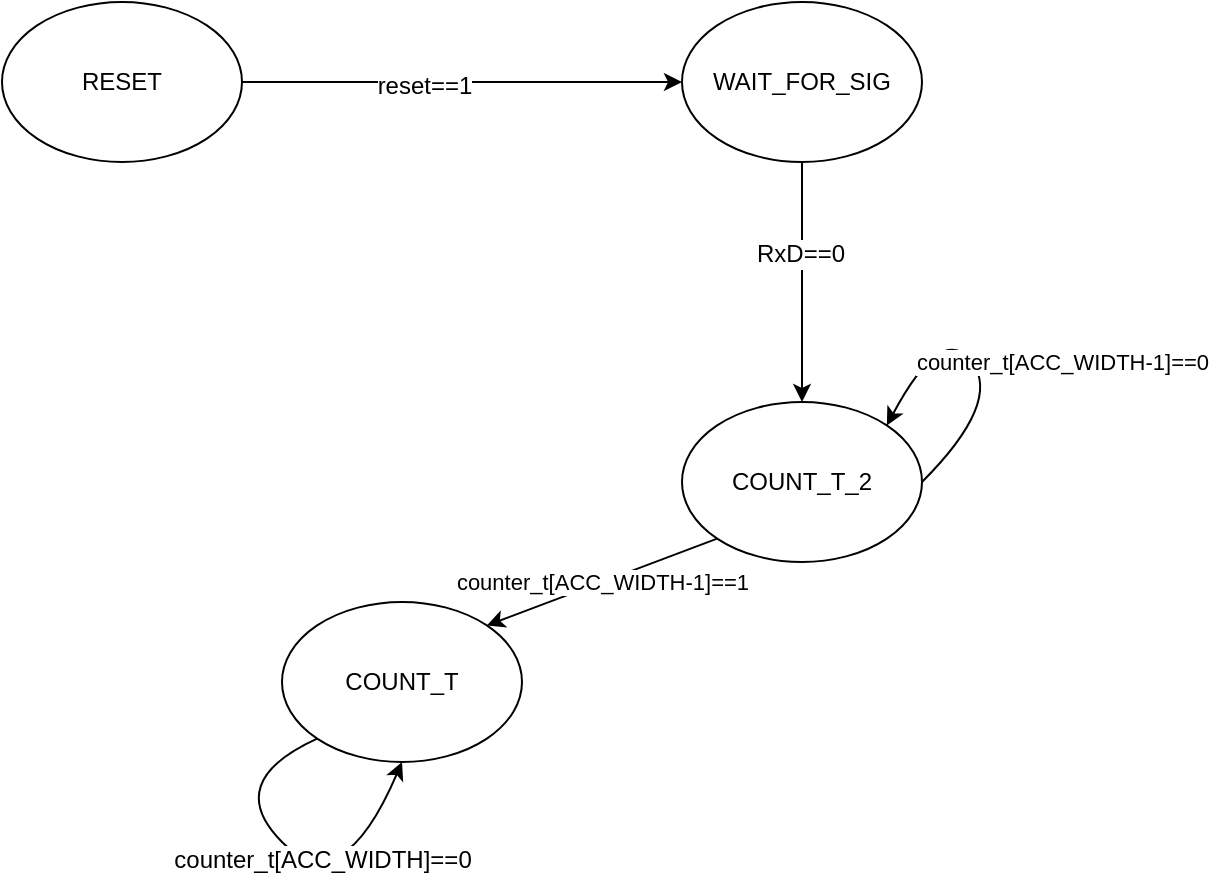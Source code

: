 <mxfile version="12.9.3" type="device"><diagram id="dxCuUIly_aEtSSSKY8Ph" name="Page-1"><mxGraphModel dx="434" dy="386" grid="1" gridSize="10" guides="1" tooltips="1" connect="1" arrows="1" fold="1" page="1" pageScale="1" pageWidth="850" pageHeight="1100" math="1" shadow="0"><root><mxCell id="0"/><mxCell id="1" parent="0"/><mxCell id="ZWDYH7MKOvo6sV76cVjf-1" value="RESET" style="ellipse;whiteSpace=wrap;html=1;" parent="1" vertex="1"><mxGeometry x="120" y="200" width="120" height="80" as="geometry"/></mxCell><mxCell id="ZWDYH7MKOvo6sV76cVjf-5" value="WAIT_FOR_SIG" style="ellipse;whiteSpace=wrap;html=1;" parent="1" vertex="1"><mxGeometry x="460" y="200" width="120" height="80" as="geometry"/></mxCell><mxCell id="ZWDYH7MKOvo6sV76cVjf-6" value="COUNT_T_2" style="ellipse;whiteSpace=wrap;html=1;" parent="1" vertex="1"><mxGeometry x="460" y="400" width="120" height="80" as="geometry"/></mxCell><mxCell id="ZWDYH7MKOvo6sV76cVjf-7" value="COUNT_T" style="ellipse;whiteSpace=wrap;html=1;" parent="1" vertex="1"><mxGeometry x="260" y="500" width="120" height="80" as="geometry"/></mxCell><mxCell id="ZWDYH7MKOvo6sV76cVjf-8" value="" style="endArrow=classic;html=1;exitX=1;exitY=0.5;exitDx=0;exitDy=0;entryX=0;entryY=0.5;entryDx=0;entryDy=0;" parent="1" source="ZWDYH7MKOvo6sV76cVjf-1" target="ZWDYH7MKOvo6sV76cVjf-5" edge="1"><mxGeometry width="50" height="50" relative="1" as="geometry"><mxPoint x="400" y="420" as="sourcePoint"/><mxPoint x="450" y="370" as="targetPoint"/></mxGeometry></mxCell><mxCell id="ZWDYH7MKOvo6sV76cVjf-9" value="reset==1" style="text;html=1;align=center;verticalAlign=middle;resizable=0;points=[];labelBackgroundColor=#ffffff;" parent="ZWDYH7MKOvo6sV76cVjf-8" vertex="1" connectable="0"><mxGeometry x="-0.174" y="-2" relative="1" as="geometry"><mxPoint as="offset"/></mxGeometry></mxCell><mxCell id="ZWDYH7MKOvo6sV76cVjf-10" value="" style="endArrow=classic;html=1;entryX=0.5;entryY=0;entryDx=0;entryDy=0;exitX=0.5;exitY=1;exitDx=0;exitDy=0;" parent="1" source="ZWDYH7MKOvo6sV76cVjf-5" target="ZWDYH7MKOvo6sV76cVjf-6" edge="1"><mxGeometry width="50" height="50" relative="1" as="geometry"><mxPoint x="590" y="180" as="sourcePoint"/><mxPoint x="560" y="120" as="targetPoint"/></mxGeometry></mxCell><mxCell id="ZWDYH7MKOvo6sV76cVjf-11" value="RxD==0" style="text;html=1;align=center;verticalAlign=middle;resizable=0;points=[];labelBackgroundColor=#ffffff;" parent="ZWDYH7MKOvo6sV76cVjf-10" vertex="1" connectable="0"><mxGeometry x="-0.24" y="-1" relative="1" as="geometry"><mxPoint as="offset"/></mxGeometry></mxCell><mxCell id="ZWDYH7MKOvo6sV76cVjf-12" value="counter_t[ACC_WIDTH-1]==0" style="curved=1;endArrow=classic;html=1;exitX=1;exitY=0.5;exitDx=0;exitDy=0;entryX=1;entryY=0;entryDx=0;entryDy=0;" parent="1" source="ZWDYH7MKOvo6sV76cVjf-6" target="ZWDYH7MKOvo6sV76cVjf-6" edge="1"><mxGeometry x="-0.315" y="-36" width="50" height="50" relative="1" as="geometry"><mxPoint x="400" y="420" as="sourcePoint"/><mxPoint x="450" y="370" as="targetPoint"/><Array as="points"><mxPoint x="620" y="400"/><mxPoint x="590" y="360"/></Array><mxPoint x="1" y="2" as="offset"/></mxGeometry></mxCell><mxCell id="ZWDYH7MKOvo6sV76cVjf-13" value="counter_t[ACC_WIDTH-1]==1" style="endArrow=classic;html=1;entryX=1;entryY=0;entryDx=0;entryDy=0;exitX=0;exitY=1;exitDx=0;exitDy=0;" parent="1" source="ZWDYH7MKOvo6sV76cVjf-6" target="ZWDYH7MKOvo6sV76cVjf-7" edge="1"><mxGeometry width="50" height="50" relative="1" as="geometry"><mxPoint x="400" y="420" as="sourcePoint"/><mxPoint x="450" y="370" as="targetPoint"/></mxGeometry></mxCell><mxCell id="ZWDYH7MKOvo6sV76cVjf-14" value="" style="curved=1;endArrow=classic;html=1;exitX=0;exitY=1;exitDx=0;exitDy=0;entryX=0.5;entryY=1;entryDx=0;entryDy=0;" parent="1" source="ZWDYH7MKOvo6sV76cVjf-7" target="ZWDYH7MKOvo6sV76cVjf-7" edge="1"><mxGeometry width="50" height="50" relative="1" as="geometry"><mxPoint x="240" y="690" as="sourcePoint"/><mxPoint x="290" y="640" as="targetPoint"/><Array as="points"><mxPoint x="230" y="590"/><mxPoint x="290" y="650"/></Array></mxGeometry></mxCell><mxCell id="ZWDYH7MKOvo6sV76cVjf-15" value="counter_t[ACC_WIDTH]==0" style="text;html=1;align=center;verticalAlign=middle;resizable=0;points=[];labelBackgroundColor=#ffffff;" parent="ZWDYH7MKOvo6sV76cVjf-14" vertex="1" connectable="0"><mxGeometry x="0.08" y="8" relative="1" as="geometry"><mxPoint as="offset"/></mxGeometry></mxCell></root></mxGraphModel></diagram></mxfile>